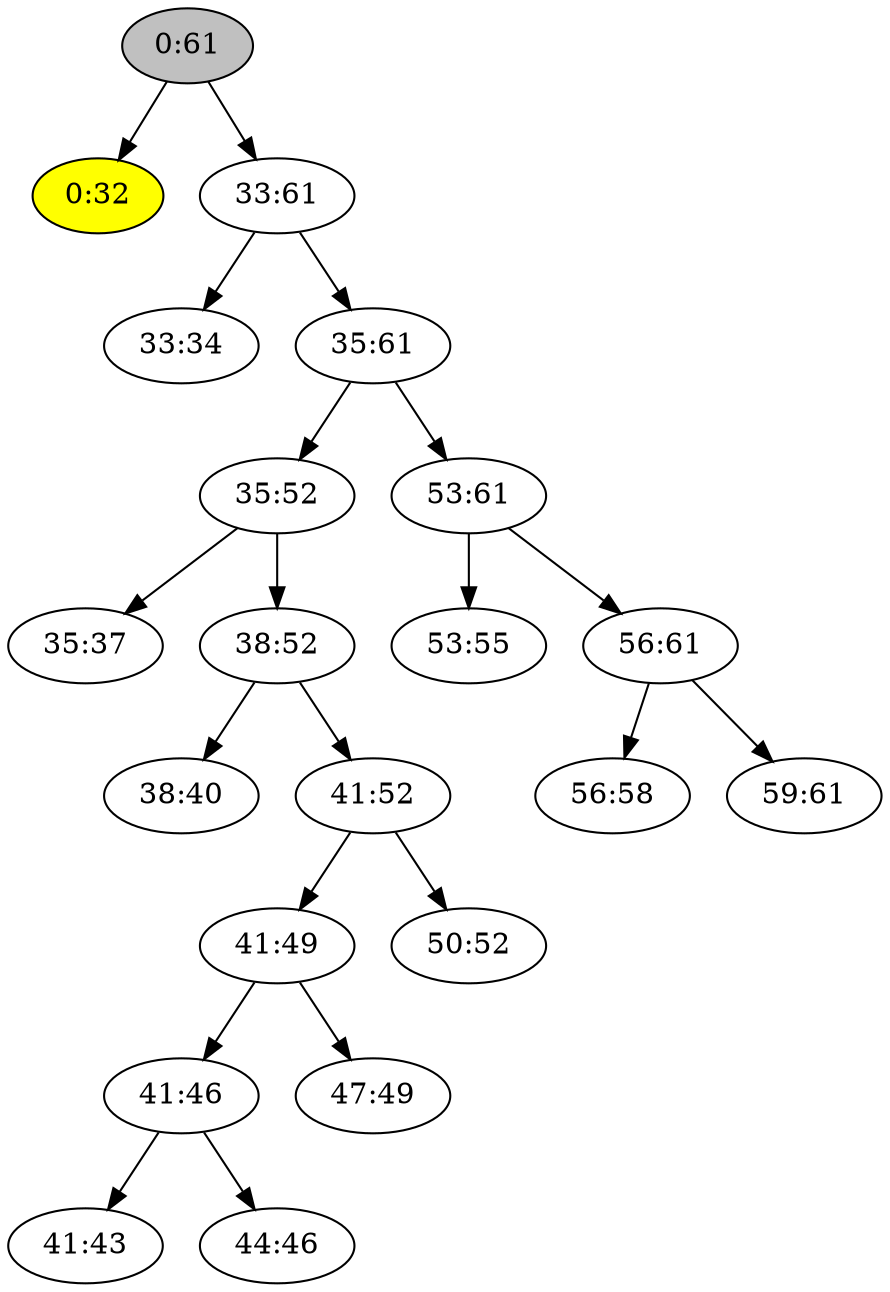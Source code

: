 digraph "big-i0:32" {

/* Nodes */

N_0_61[label="0:61"][style="filled"][fillcolor="grey"];
N_0_32[label="0:32"][style="filled"][fillcolor="yellow"];
N_33_61[label="33:61"];
N_33_34[label="33:34"];
N_35_61[label="35:61"];
N_35_52[label="35:52"];
N_35_37[label="35:37"];
N_38_52[label="38:52"];
N_38_40[label="38:40"];
N_41_52[label="41:52"];
N_41_49[label="41:49"];
N_41_46[label="41:46"];
N_41_43[label="41:43"];
N_44_46[label="44:46"];
N_47_49[label="47:49"];
N_50_52[label="50:52"];
N_53_61[label="53:61"];
N_53_55[label="53:55"];
N_56_61[label="56:61"];
N_56_58[label="56:58"];
N_59_61[label="59:61"];

/* Edges */

N_0_61 -> N_0_32;
N_33_61 -> N_33_34;
N_35_52 -> N_35_37;
N_38_52 -> N_38_40;
N_41_46 -> N_41_43;
N_41_46 -> N_44_46;
N_41_49 -> N_41_46;
N_41_49 -> N_47_49;
N_41_52 -> N_41_49;
N_41_52 -> N_50_52;
N_38_52 -> N_41_52;
N_35_52 -> N_38_52;
N_35_61 -> N_35_52;
N_53_61 -> N_53_55;
N_56_61 -> N_56_58;
N_56_61 -> N_59_61;
N_53_61 -> N_56_61;
N_35_61 -> N_53_61;
N_33_61 -> N_35_61;
N_0_61 -> N_33_61;
}
